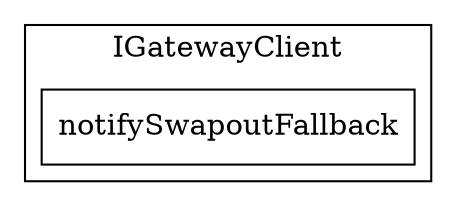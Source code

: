 strict digraph {
rankdir="LR"
node [shape=box]
subgraph cluster_13_IGatewayClient {
label = "IGatewayClient"
"13_notifySwapoutFallback" [label="notifySwapoutFallback"]
}subgraph cluster_solidity {
label = "[Solidity]"
}
}